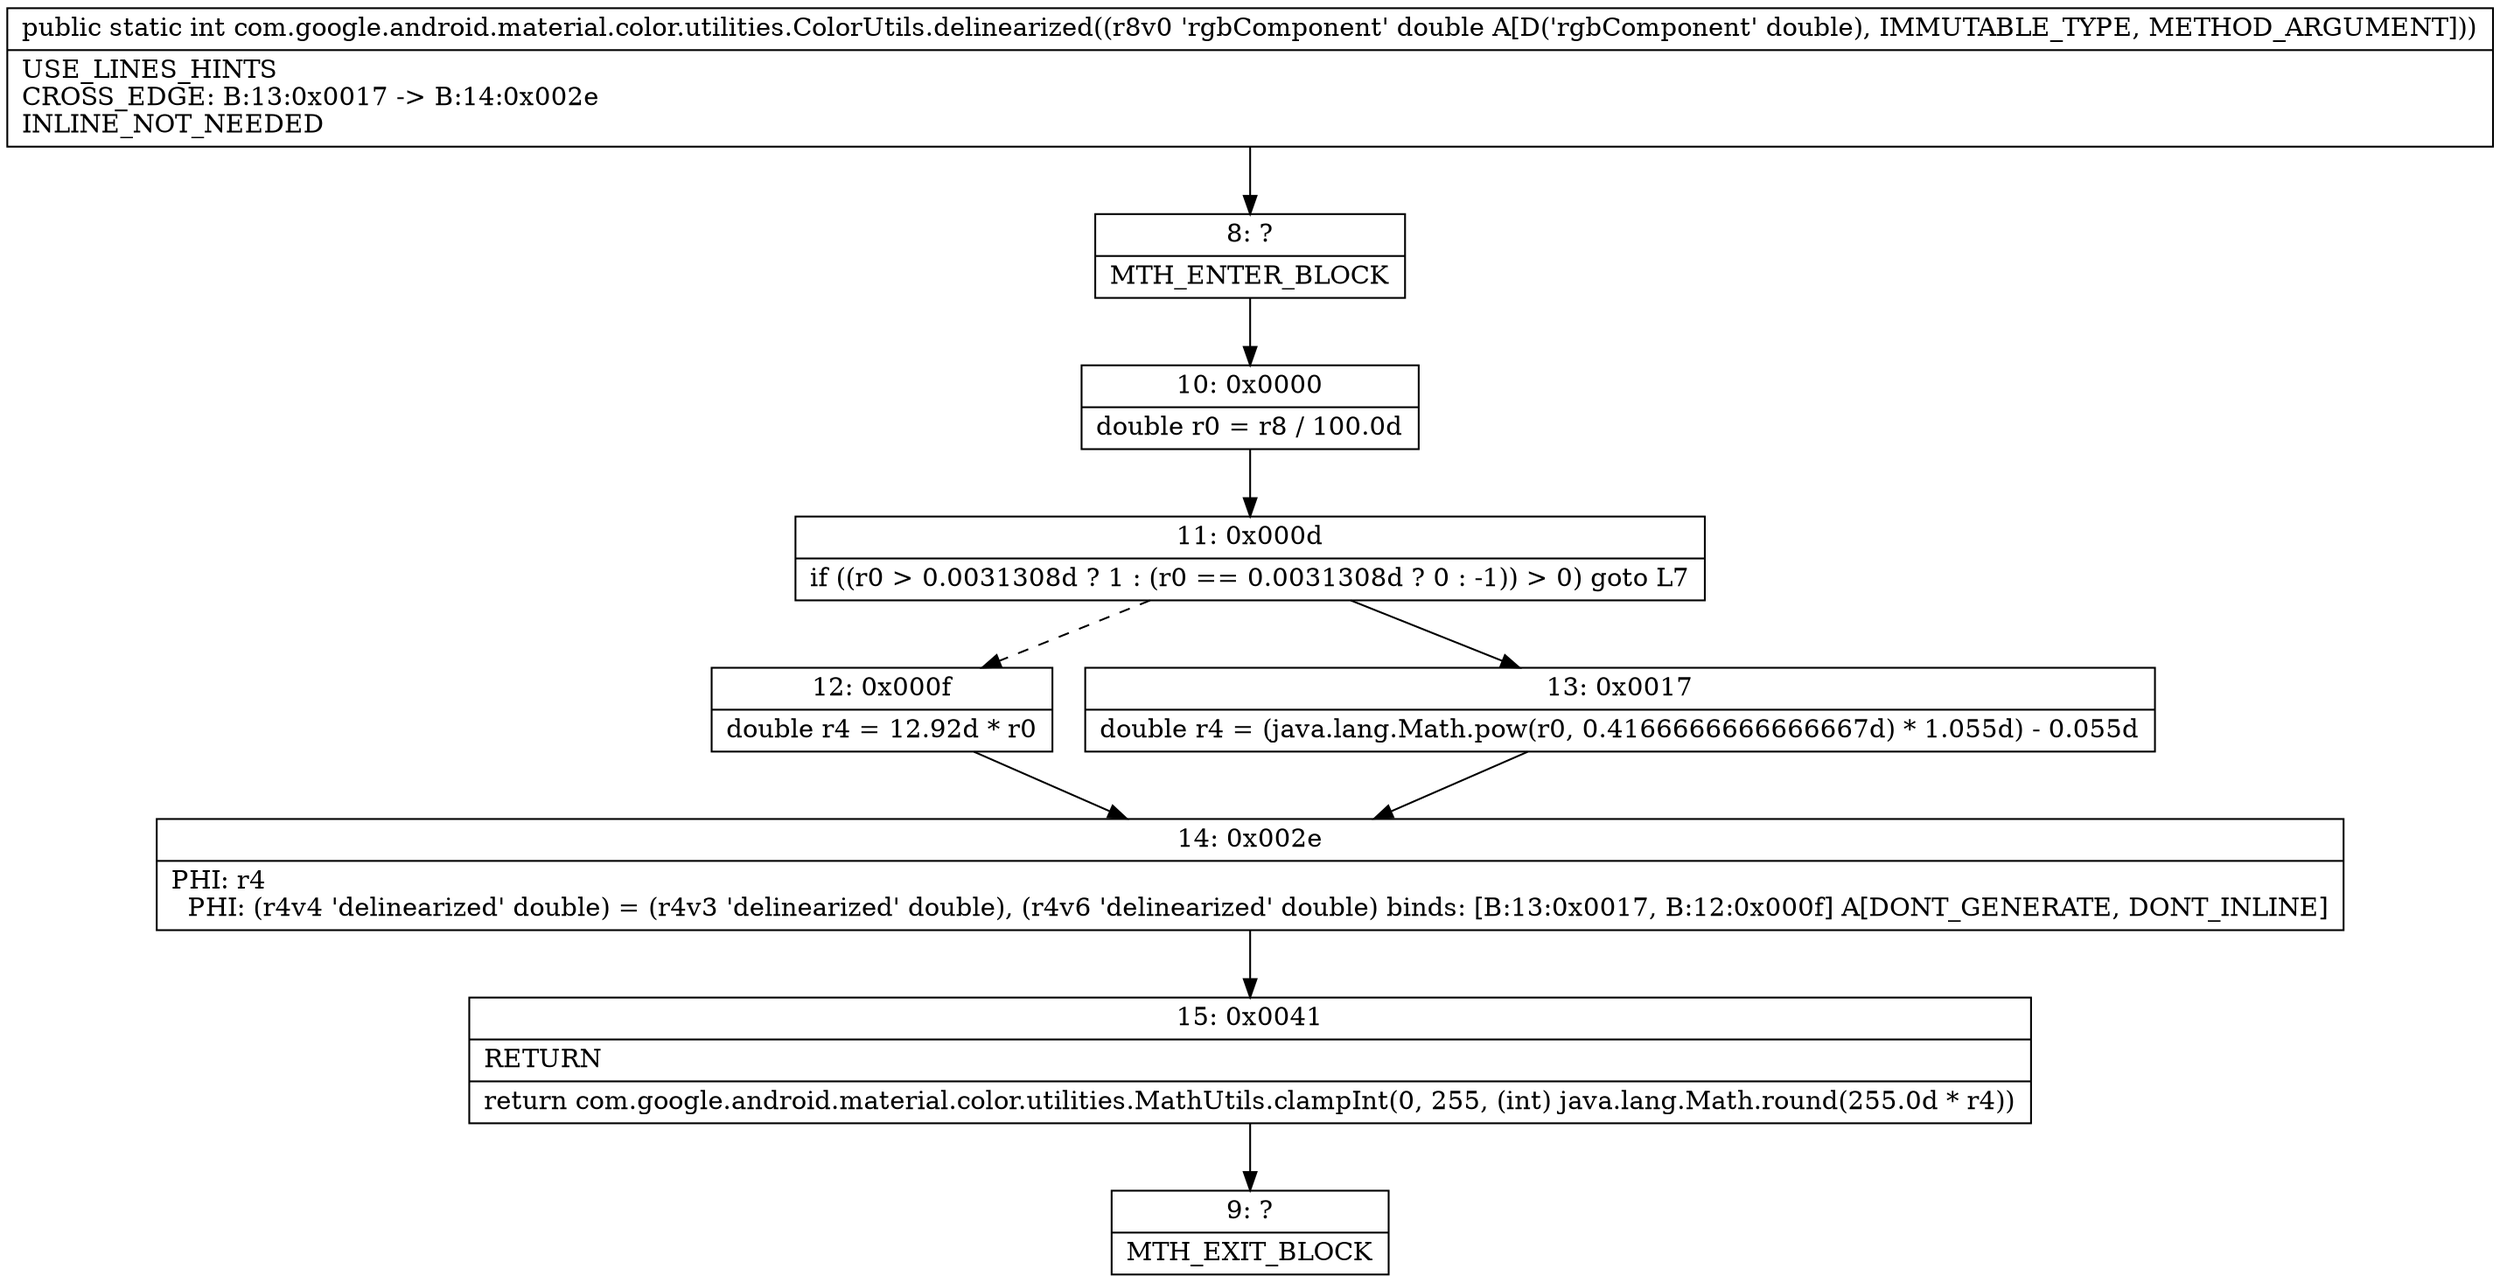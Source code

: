 digraph "CFG forcom.google.android.material.color.utilities.ColorUtils.delinearized(D)I" {
Node_8 [shape=record,label="{8\:\ ?|MTH_ENTER_BLOCK\l}"];
Node_10 [shape=record,label="{10\:\ 0x0000|double r0 = r8 \/ 100.0d\l}"];
Node_11 [shape=record,label="{11\:\ 0x000d|if ((r0 \> 0.0031308d ? 1 : (r0 == 0.0031308d ? 0 : \-1)) \> 0) goto L7\l}"];
Node_12 [shape=record,label="{12\:\ 0x000f|double r4 = 12.92d * r0\l}"];
Node_14 [shape=record,label="{14\:\ 0x002e|PHI: r4 \l  PHI: (r4v4 'delinearized' double) = (r4v3 'delinearized' double), (r4v6 'delinearized' double) binds: [B:13:0x0017, B:12:0x000f] A[DONT_GENERATE, DONT_INLINE]\l}"];
Node_15 [shape=record,label="{15\:\ 0x0041|RETURN\l|return com.google.android.material.color.utilities.MathUtils.clampInt(0, 255, (int) java.lang.Math.round(255.0d * r4))\l}"];
Node_9 [shape=record,label="{9\:\ ?|MTH_EXIT_BLOCK\l}"];
Node_13 [shape=record,label="{13\:\ 0x0017|double r4 = (java.lang.Math.pow(r0, 0.4166666666666667d) * 1.055d) \- 0.055d\l}"];
MethodNode[shape=record,label="{public static int com.google.android.material.color.utilities.ColorUtils.delinearized((r8v0 'rgbComponent' double A[D('rgbComponent' double), IMMUTABLE_TYPE, METHOD_ARGUMENT]))  | USE_LINES_HINTS\lCROSS_EDGE: B:13:0x0017 \-\> B:14:0x002e\lINLINE_NOT_NEEDED\l}"];
MethodNode -> Node_8;Node_8 -> Node_10;
Node_10 -> Node_11;
Node_11 -> Node_12[style=dashed];
Node_11 -> Node_13;
Node_12 -> Node_14;
Node_14 -> Node_15;
Node_15 -> Node_9;
Node_13 -> Node_14;
}

